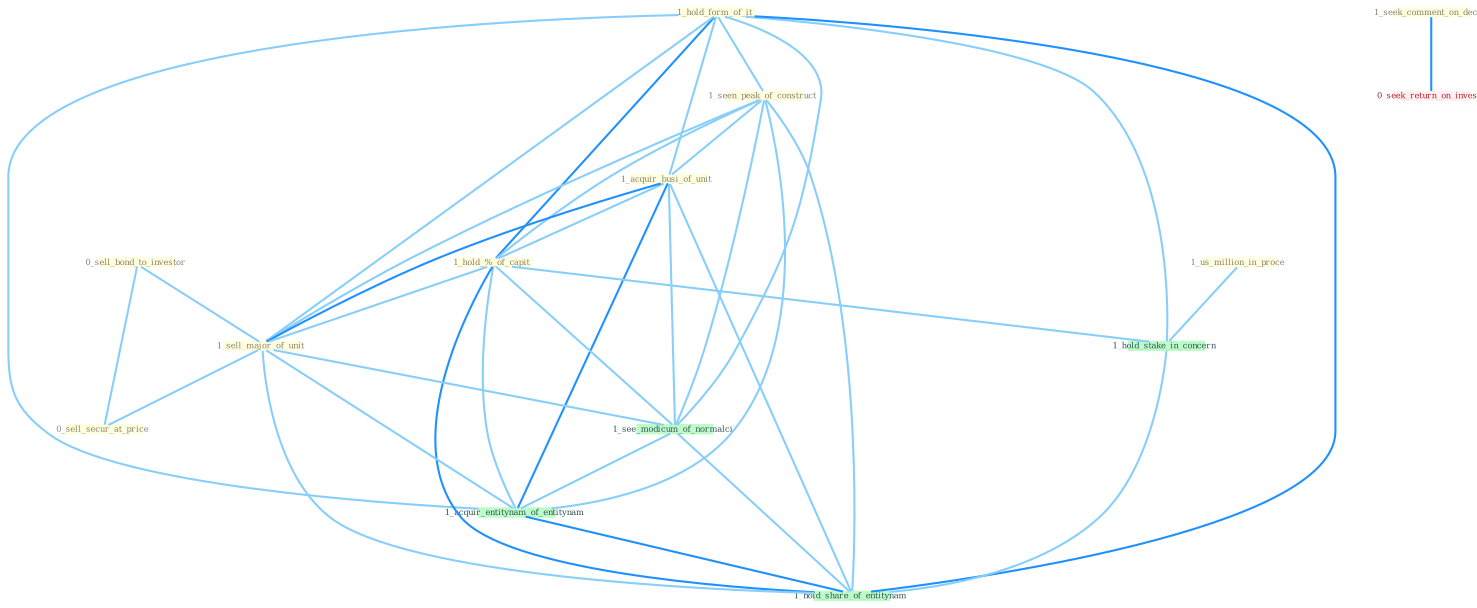 Graph G{ 
    node
    [shape=polygon,style=filled,width=.5,height=.06,color="#BDFCC9",fixedsize=true,fontsize=4,
    fontcolor="#2f4f4f"];
    {node
    [color="#ffffe0", fontcolor="#8b7d6b"] "1_hold_form_of_it " "1_seen_peak_of_construct " "1_seek_comment_on_decis " "1_us_million_in_proce " "0_sell_bond_to_investor " "1_acquir_busi_of_unit " "1_hold_%_of_capit " "1_sell_major_of_unit " "0_sell_secur_at_price "}
{node [color="#fff0f5", fontcolor="#b22222"] "0_seek_return_on_invest "}
edge [color="#B0E2FF"];

	"1_hold_form_of_it " -- "1_seen_peak_of_construct " [w="1", color="#87cefa" ];
	"1_hold_form_of_it " -- "1_acquir_busi_of_unit " [w="1", color="#87cefa" ];
	"1_hold_form_of_it " -- "1_hold_%_of_capit " [w="2", color="#1e90ff" , len=0.8];
	"1_hold_form_of_it " -- "1_sell_major_of_unit " [w="1", color="#87cefa" ];
	"1_hold_form_of_it " -- "1_hold_stake_in_concern " [w="1", color="#87cefa" ];
	"1_hold_form_of_it " -- "1_see_modicum_of_normalci " [w="1", color="#87cefa" ];
	"1_hold_form_of_it " -- "1_acquir_entitynam_of_entitynam " [w="1", color="#87cefa" ];
	"1_hold_form_of_it " -- "1_hold_share_of_entitynam " [w="2", color="#1e90ff" , len=0.8];
	"1_seen_peak_of_construct " -- "1_acquir_busi_of_unit " [w="1", color="#87cefa" ];
	"1_seen_peak_of_construct " -- "1_hold_%_of_capit " [w="1", color="#87cefa" ];
	"1_seen_peak_of_construct " -- "1_sell_major_of_unit " [w="1", color="#87cefa" ];
	"1_seen_peak_of_construct " -- "1_see_modicum_of_normalci " [w="1", color="#87cefa" ];
	"1_seen_peak_of_construct " -- "1_acquir_entitynam_of_entitynam " [w="1", color="#87cefa" ];
	"1_seen_peak_of_construct " -- "1_hold_share_of_entitynam " [w="1", color="#87cefa" ];
	"1_seek_comment_on_decis " -- "0_seek_return_on_invest " [w="2", color="#1e90ff" , len=0.8];
	"1_us_million_in_proce " -- "1_hold_stake_in_concern " [w="1", color="#87cefa" ];
	"0_sell_bond_to_investor " -- "1_sell_major_of_unit " [w="1", color="#87cefa" ];
	"0_sell_bond_to_investor " -- "0_sell_secur_at_price " [w="1", color="#87cefa" ];
	"1_acquir_busi_of_unit " -- "1_hold_%_of_capit " [w="1", color="#87cefa" ];
	"1_acquir_busi_of_unit " -- "1_sell_major_of_unit " [w="2", color="#1e90ff" , len=0.8];
	"1_acquir_busi_of_unit " -- "1_see_modicum_of_normalci " [w="1", color="#87cefa" ];
	"1_acquir_busi_of_unit " -- "1_acquir_entitynam_of_entitynam " [w="2", color="#1e90ff" , len=0.8];
	"1_acquir_busi_of_unit " -- "1_hold_share_of_entitynam " [w="1", color="#87cefa" ];
	"1_hold_%_of_capit " -- "1_sell_major_of_unit " [w="1", color="#87cefa" ];
	"1_hold_%_of_capit " -- "1_hold_stake_in_concern " [w="1", color="#87cefa" ];
	"1_hold_%_of_capit " -- "1_see_modicum_of_normalci " [w="1", color="#87cefa" ];
	"1_hold_%_of_capit " -- "1_acquir_entitynam_of_entitynam " [w="1", color="#87cefa" ];
	"1_hold_%_of_capit " -- "1_hold_share_of_entitynam " [w="2", color="#1e90ff" , len=0.8];
	"1_sell_major_of_unit " -- "0_sell_secur_at_price " [w="1", color="#87cefa" ];
	"1_sell_major_of_unit " -- "1_see_modicum_of_normalci " [w="1", color="#87cefa" ];
	"1_sell_major_of_unit " -- "1_acquir_entitynam_of_entitynam " [w="1", color="#87cefa" ];
	"1_sell_major_of_unit " -- "1_hold_share_of_entitynam " [w="1", color="#87cefa" ];
	"1_hold_stake_in_concern " -- "1_hold_share_of_entitynam " [w="1", color="#87cefa" ];
	"1_see_modicum_of_normalci " -- "1_acquir_entitynam_of_entitynam " [w="1", color="#87cefa" ];
	"1_see_modicum_of_normalci " -- "1_hold_share_of_entitynam " [w="1", color="#87cefa" ];
	"1_acquir_entitynam_of_entitynam " -- "1_hold_share_of_entitynam " [w="2", color="#1e90ff" , len=0.8];
}